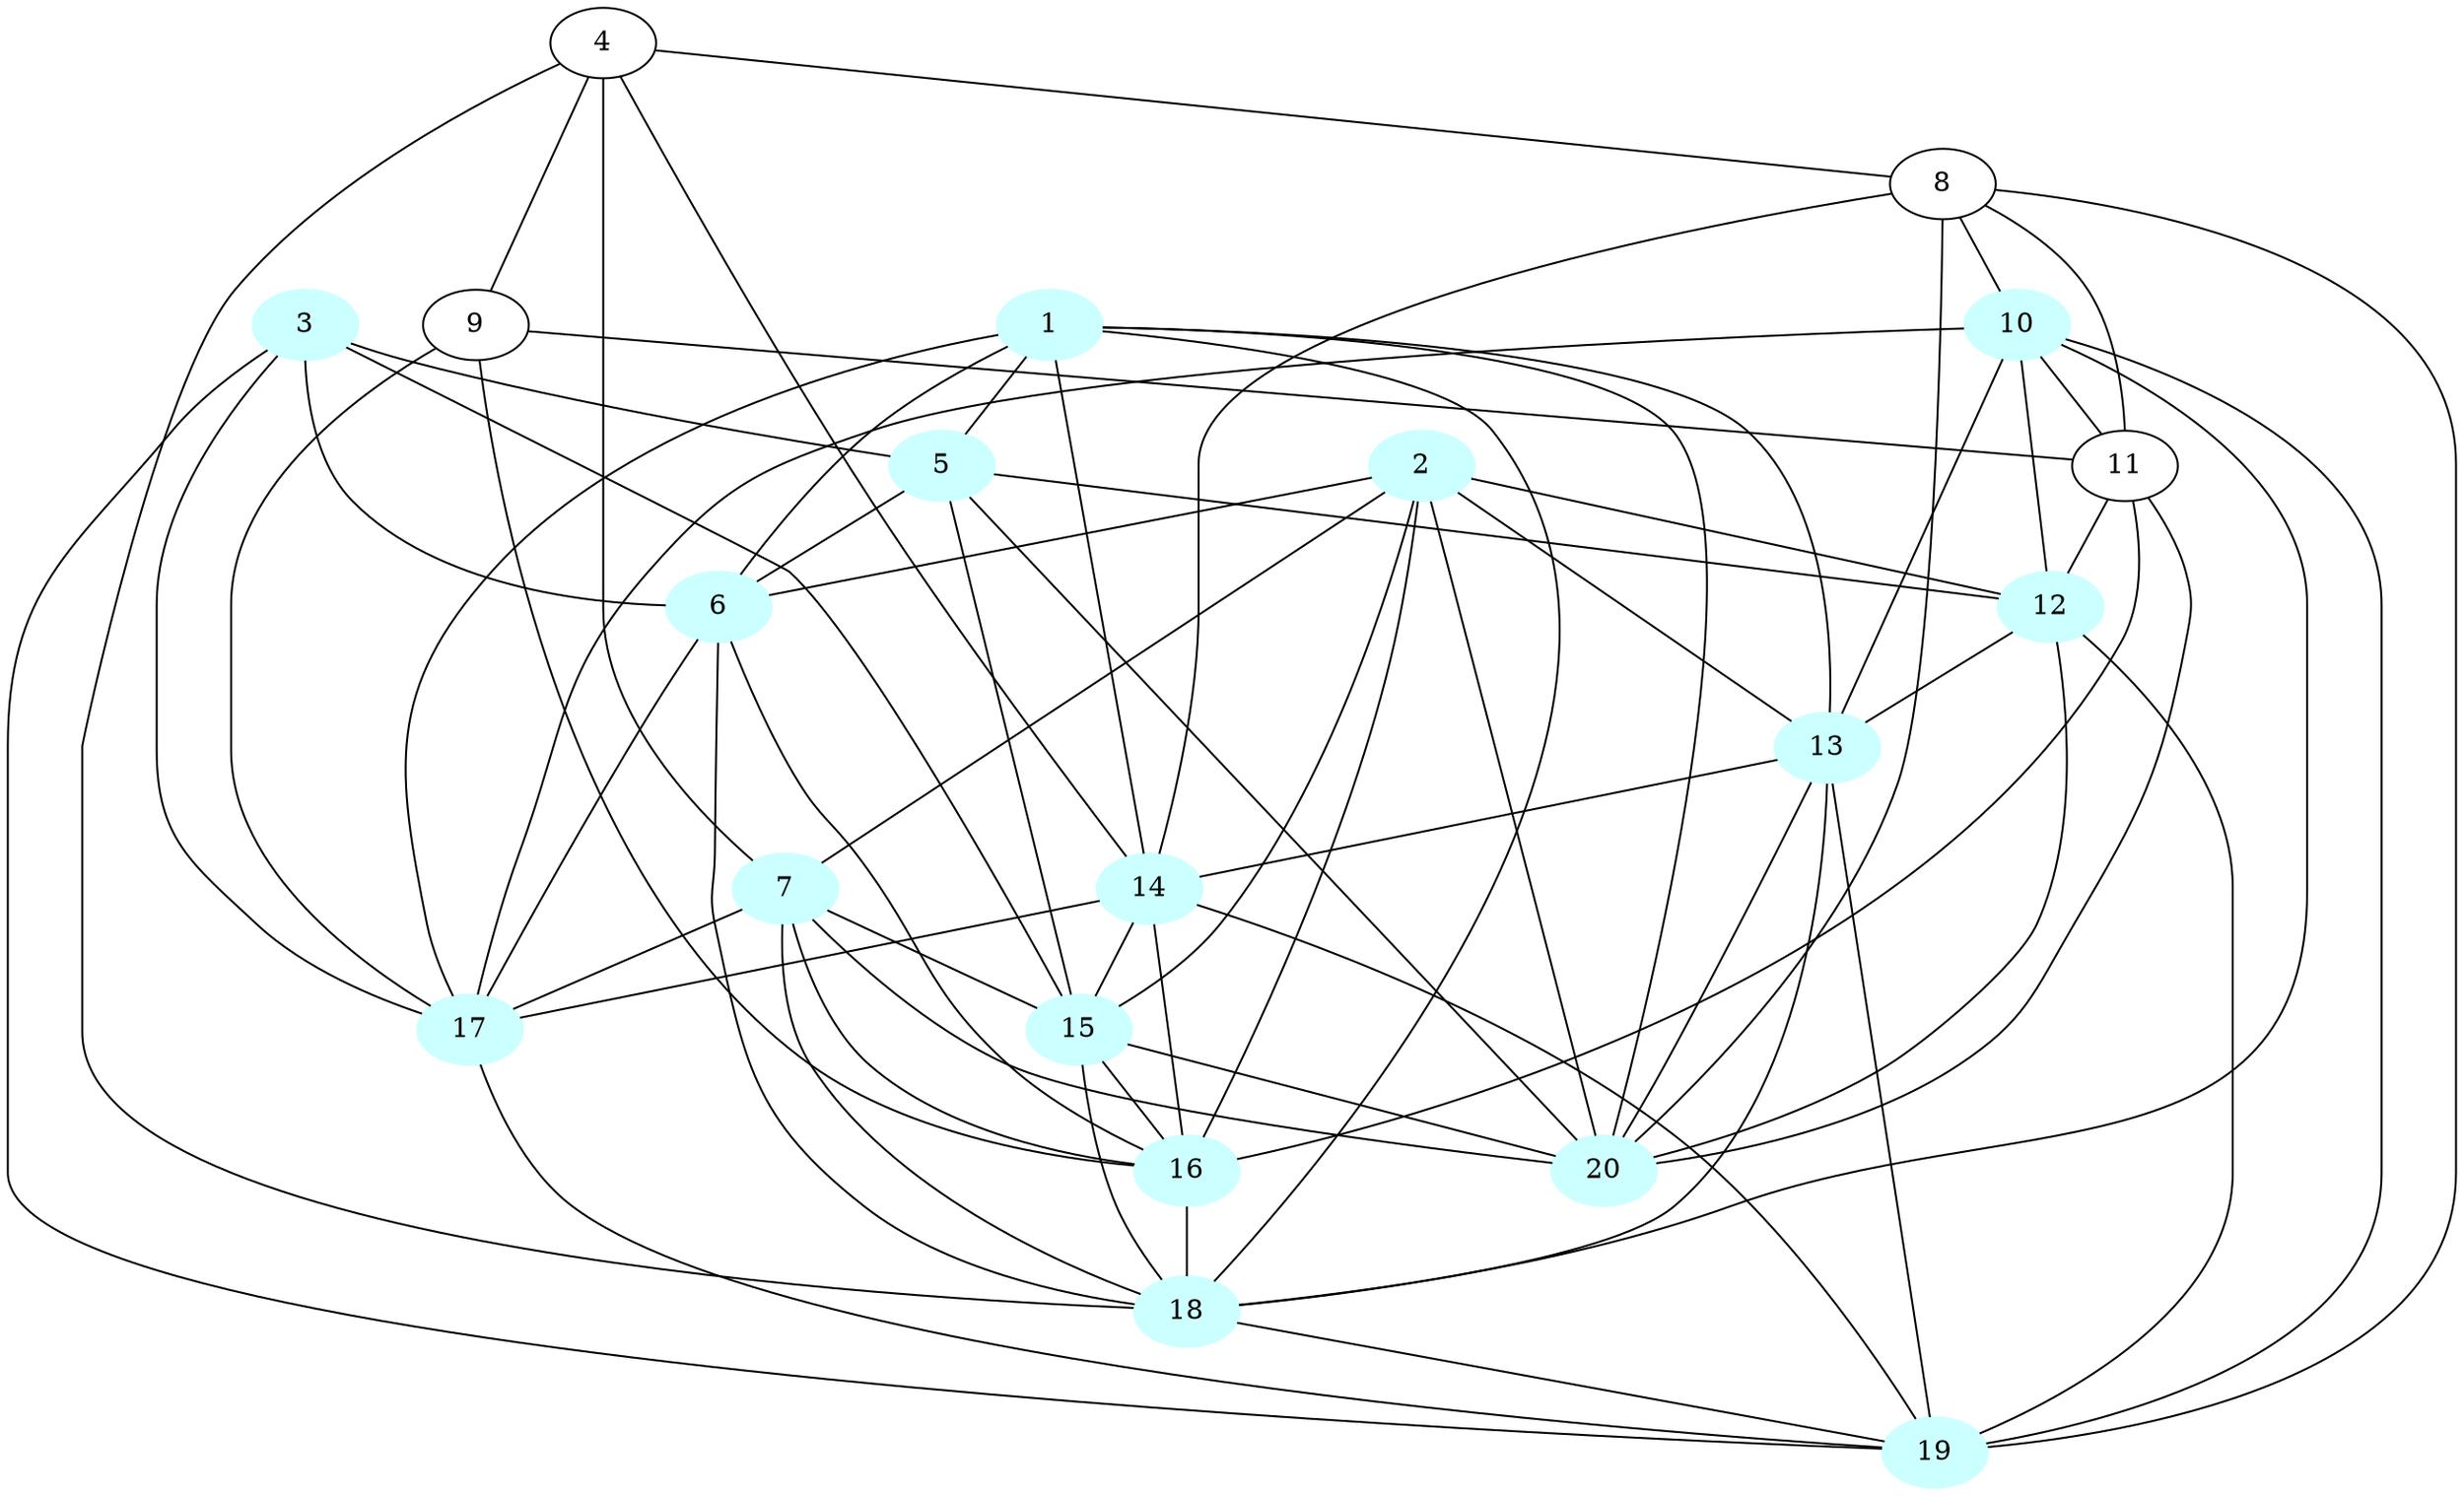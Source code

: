 graph G {
    1 [style=filled, color="#CCFFFF"];
    2 [style=filled, color="#CCFFFF"];
    3 [style=filled, color="#CCFFFF"];
    5 [style=filled, color="#CCFFFF"];
    6 [style=filled, color="#CCFFFF"];
    7 [style=filled, color="#CCFFFF"];
    10 [style=filled, color="#CCFFFF"];
    12 [style=filled, color="#CCFFFF"];
    13 [style=filled, color="#CCFFFF"];
    14 [style=filled, color="#CCFFFF"];
    15 [style=filled, color="#CCFFFF"];
    16 [style=filled, color="#CCFFFF"];
    17 [style=filled, color="#CCFFFF"];
    18 [style=filled, color="#CCFFFF"];
    19 [style=filled, color="#CCFFFF"];
    20 [style=filled, color="#CCFFFF"];
    1 -- 5 [len= 2]
    1 -- 6 [len= 2]
    1 -- 13 [len= 2]
    1 -- 14 [len= 2]
    1 -- 17 [len= 2]
    1 -- 18 [len= 2]
    1 -- 20 [len= 2]
    2 -- 6 [len= 2]
    2 -- 7 [len= 2]
    2 -- 12 [len= 2]
    2 -- 13 [len= 2]
    2 -- 15 [len= 2]
    2 -- 16 [len= 2]
    2 -- 20 [len= 2]
    3 -- 5 [len= 2]
    3 -- 6 [len= 2]
    3 -- 15 [len= 2]
    3 -- 17 [len= 2]
    3 -- 19 [len= 2]
    4 -- 7 [len= 2]
    4 -- 8 [len= 2]
    4 -- 9 [len= 2]
    4 -- 14 [len= 2]
    4 -- 18 [len= 2]
    5 -- 6 [len= 2]
    5 -- 12 [len= 2]
    5 -- 15 [len= 2]
    5 -- 20 [len= 2]
    6 -- 16 [len= 2]
    6 -- 17 [len= 2]
    6 -- 18 [len= 2]
    7 -- 15 [len= 2]
    7 -- 16 [len= 2]
    7 -- 17 [len= 2]
    7 -- 18 [len= 2]
    7 -- 20 [len= 2]
    8 -- 10 [len= 2]
    8 -- 11 [len= 2]
    8 -- 14 [len= 2]
    8 -- 19 [len= 2]
    8 -- 20 [len= 2]
    9 -- 11 [len= 2]
    9 -- 16 [len= 2]
    9 -- 17 [len= 2]
    10 -- 11 [len= 2]
    10 -- 12 [len= 2]
    10 -- 13 [len= 2]
    10 -- 17 [len= 2]
    10 -- 18 [len= 2]
    10 -- 19 [len= 2]
    11 -- 12 [len= 2]
    11 -- 16 [len= 2]
    11 -- 20 [len= 2]
    12 -- 13 [len= 2]
    12 -- 19 [len= 2]
    12 -- 20 [len= 2]
    13 -- 14 [len= 2]
    13 -- 18 [len= 2]
    13 -- 19 [len= 2]
    13 -- 20 [len= 2]
    14 -- 15 [len= 2]
    14 -- 16 [len= 2]
    14 -- 17 [len= 2]
    14 -- 19 [len= 2]
    15 -- 16 [len= 2]
    15 -- 18 [len= 2]
    15 -- 20 [len= 2]
    16 -- 18 [len= 2]
    17 -- 19 [len= 2]
    18 -- 19 [len= 2]
}
